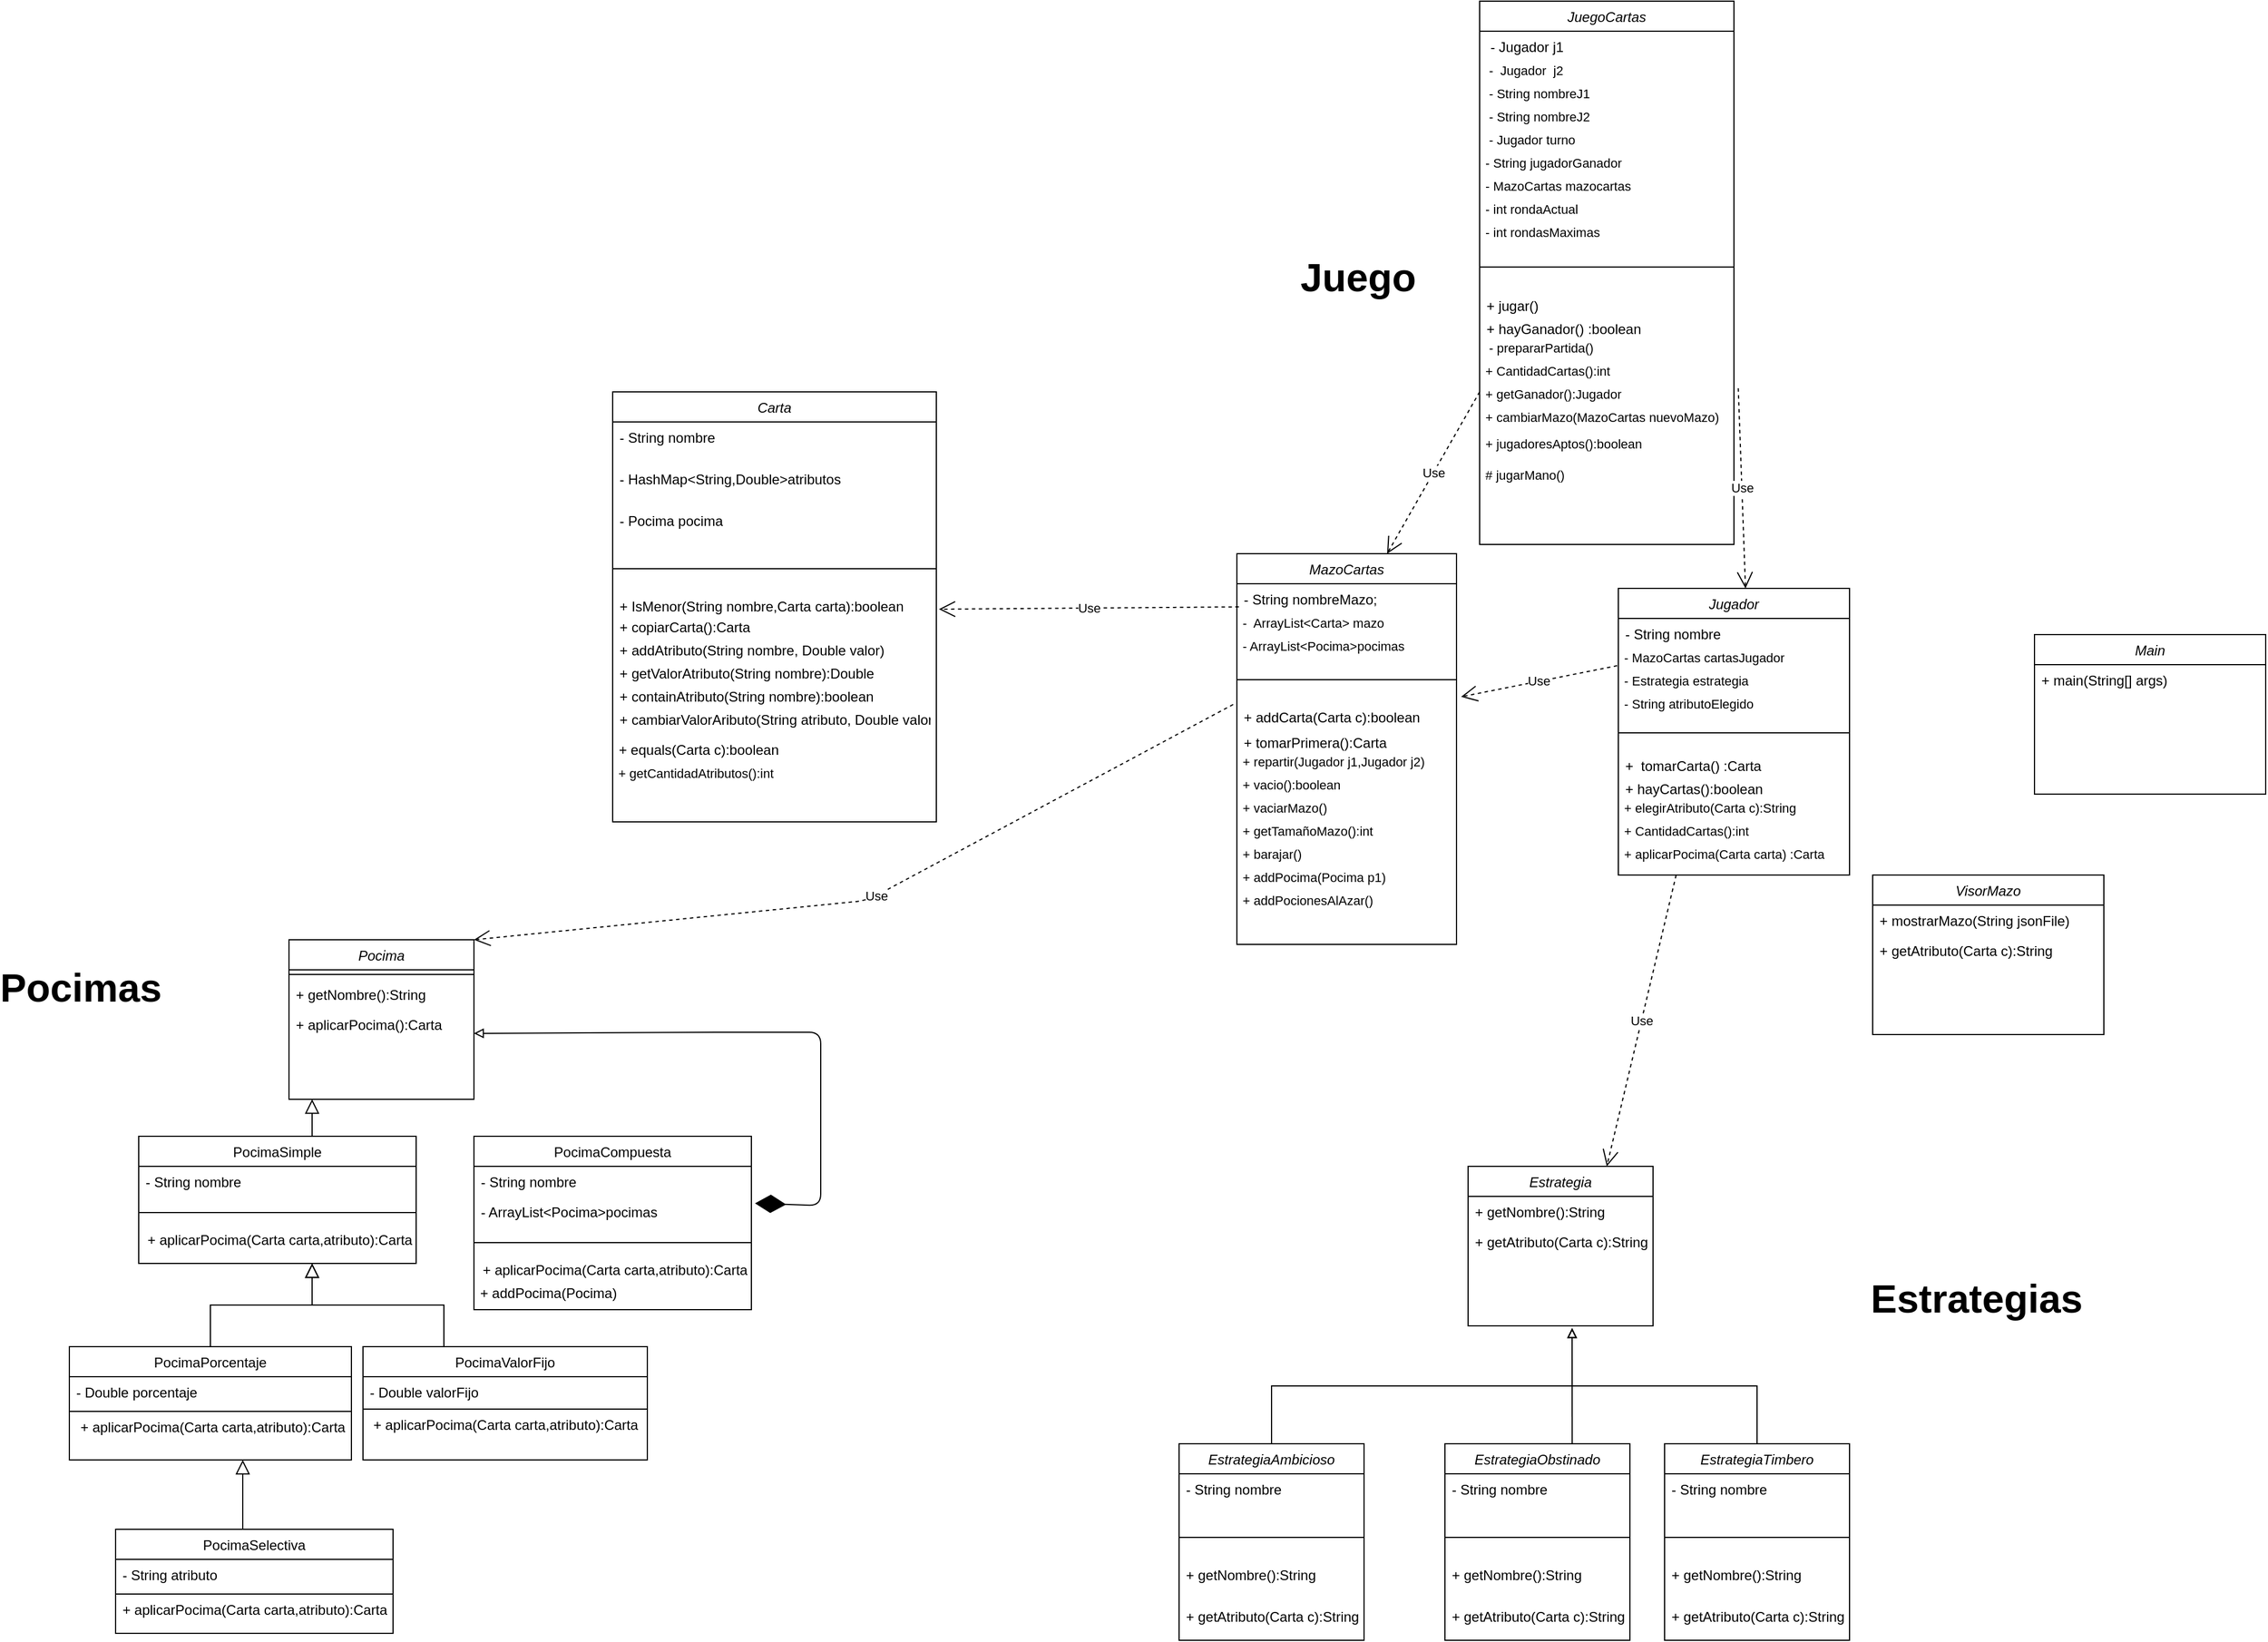 <mxfile version="13.8.8" type="google"><diagram id="C5RBs43oDa-KdzZeNtuy" name="Page-1"><mxGraphModel dx="997" dy="489" grid="1" gridSize="10" guides="1" tooltips="1" connect="1" arrows="1" fold="1" page="1" pageScale="1" pageWidth="2339" pageHeight="3300" math="0" shadow="0"><root><mxCell id="WIyWlLk6GJQsqaUBKTNV-0"/><mxCell id="WIyWlLk6GJQsqaUBKTNV-1" parent="WIyWlLk6GJQsqaUBKTNV-0"/><mxCell id="zkfFHV4jXpPFQw0GAbJ--0" value="Pocima" style="swimlane;fontStyle=2;align=center;verticalAlign=top;childLayout=stackLayout;horizontal=1;startSize=26;horizontalStack=0;resizeParent=1;resizeLast=0;collapsible=1;marginBottom=0;rounded=0;shadow=0;strokeWidth=1;" parent="WIyWlLk6GJQsqaUBKTNV-1" vertex="1"><mxGeometry x="270" y="1454" width="160" height="138" as="geometry"><mxRectangle x="230" y="140" width="160" height="26" as="alternateBounds"/></mxGeometry></mxCell><mxCell id="zkfFHV4jXpPFQw0GAbJ--4" value="" style="line;html=1;strokeWidth=1;align=left;verticalAlign=middle;spacingTop=-1;spacingLeft=3;spacingRight=3;rotatable=0;labelPosition=right;points=[];portConstraint=eastwest;" parent="zkfFHV4jXpPFQw0GAbJ--0" vertex="1"><mxGeometry y="26" width="160" height="8" as="geometry"/></mxCell><mxCell id="zkfFHV4jXpPFQw0GAbJ--1" value="+ getNombre():String" style="text;align=left;verticalAlign=top;spacingLeft=4;spacingRight=4;overflow=hidden;rotatable=0;points=[[0,0.5],[1,0.5]];portConstraint=eastwest;" parent="zkfFHV4jXpPFQw0GAbJ--0" vertex="1"><mxGeometry y="34" width="160" height="26" as="geometry"/></mxCell><mxCell id="zkfFHV4jXpPFQw0GAbJ--3" value="+ aplicarPocima():Carta" style="text;align=left;verticalAlign=top;spacingLeft=4;spacingRight=4;overflow=hidden;rotatable=0;points=[[0,0.5],[1,0.5]];portConstraint=eastwest;rounded=0;shadow=0;html=0;" parent="zkfFHV4jXpPFQw0GAbJ--0" vertex="1"><mxGeometry y="60" width="160" height="26" as="geometry"/></mxCell><mxCell id="zkfFHV4jXpPFQw0GAbJ--13" value="PocimaSimple" style="swimlane;fontStyle=0;align=center;verticalAlign=top;childLayout=stackLayout;horizontal=1;startSize=26;horizontalStack=0;resizeParent=1;resizeLast=0;collapsible=1;marginBottom=0;rounded=0;shadow=0;strokeWidth=1;" parent="WIyWlLk6GJQsqaUBKTNV-1" vertex="1"><mxGeometry x="140" y="1624" width="240" height="110" as="geometry"><mxRectangle x="340" y="380" width="170" height="26" as="alternateBounds"/></mxGeometry></mxCell><mxCell id="zkfFHV4jXpPFQw0GAbJ--14" value="- String nombre" style="text;align=left;verticalAlign=top;spacingLeft=4;spacingRight=4;overflow=hidden;rotatable=0;points=[[0,0.5],[1,0.5]];portConstraint=eastwest;" parent="zkfFHV4jXpPFQw0GAbJ--13" vertex="1"><mxGeometry y="26" width="240" height="26" as="geometry"/></mxCell><mxCell id="zkfFHV4jXpPFQw0GAbJ--15" value="" style="line;html=1;strokeWidth=1;align=left;verticalAlign=middle;spacingTop=-1;spacingLeft=3;spacingRight=3;rotatable=0;labelPosition=right;points=[];portConstraint=eastwest;" parent="zkfFHV4jXpPFQw0GAbJ--13" vertex="1"><mxGeometry y="52" width="240" height="28" as="geometry"/></mxCell><mxCell id="WwPkrK3BuzQ9i0u9uy2u-42" value="&amp;nbsp;+ aplicarPocima(Carta carta,atributo):Carta" style="text;html=1;align=center;verticalAlign=middle;resizable=0;points=[];autosize=1;rotation=0;" parent="zkfFHV4jXpPFQw0GAbJ--13" vertex="1"><mxGeometry y="80" width="240" height="20" as="geometry"/></mxCell><mxCell id="zkfFHV4jXpPFQw0GAbJ--16" value="" style="endArrow=block;endSize=10;endFill=0;shadow=0;strokeWidth=1;rounded=0;edgeStyle=elbowEdgeStyle;elbow=vertical;" parent="WIyWlLk6GJQsqaUBKTNV-1" source="zkfFHV4jXpPFQw0GAbJ--13" target="zkfFHV4jXpPFQw0GAbJ--0" edge="1"><mxGeometry width="160" relative="1" as="geometry"><mxPoint x="70" y="1797" as="sourcePoint"/><mxPoint x="170" y="1695" as="targetPoint"/><Array as="points"><mxPoint x="290" y="1604"/><mxPoint x="330" y="1644"/><mxPoint x="350" y="1624"/></Array></mxGeometry></mxCell><mxCell id="WwPkrK3BuzQ9i0u9uy2u-0" value="PocimaValorFijo" style="swimlane;fontStyle=0;align=center;verticalAlign=top;childLayout=stackLayout;horizontal=1;startSize=26;horizontalStack=0;resizeParent=1;resizeLast=0;collapsible=1;marginBottom=0;rounded=0;shadow=0;strokeWidth=1;" parent="WIyWlLk6GJQsqaUBKTNV-1" vertex="1"><mxGeometry x="334" y="1806" width="246" height="98" as="geometry"><mxRectangle x="340" y="380" width="170" height="26" as="alternateBounds"/></mxGeometry></mxCell><mxCell id="WwPkrK3BuzQ9i0u9uy2u-1" value="- Double valorFijo" style="text;align=left;verticalAlign=top;spacingLeft=4;spacingRight=4;overflow=hidden;rotatable=0;points=[[0,0.5],[1,0.5]];portConstraint=eastwest;" parent="WwPkrK3BuzQ9i0u9uy2u-0" vertex="1"><mxGeometry y="26" width="246" height="24" as="geometry"/></mxCell><mxCell id="WwPkrK3BuzQ9i0u9uy2u-2" value="" style="line;html=1;strokeWidth=1;align=left;verticalAlign=middle;spacingTop=-1;spacingLeft=3;spacingRight=3;rotatable=0;labelPosition=right;points=[];portConstraint=eastwest;" parent="WwPkrK3BuzQ9i0u9uy2u-0" vertex="1"><mxGeometry y="50" width="246" height="8" as="geometry"/></mxCell><mxCell id="WwPkrK3BuzQ9i0u9uy2u-41" value="+ aplicarPocima(Carta carta,atributo):Carta" style="text;html=1;align=center;verticalAlign=middle;resizable=0;points=[];autosize=1;rotation=0;" parent="WwPkrK3BuzQ9i0u9uy2u-0" vertex="1"><mxGeometry y="58" width="246" height="20" as="geometry"/></mxCell><mxCell id="WwPkrK3BuzQ9i0u9uy2u-4" value="PocimaPorcentaje" style="swimlane;fontStyle=0;align=center;verticalAlign=top;childLayout=stackLayout;horizontal=1;startSize=26;horizontalStack=0;resizeParent=1;resizeLast=0;collapsible=1;marginBottom=0;rounded=0;shadow=0;strokeWidth=1;" parent="WIyWlLk6GJQsqaUBKTNV-1" vertex="1"><mxGeometry x="80" y="1806" width="244" height="98" as="geometry"><mxRectangle x="340" y="380" width="170" height="26" as="alternateBounds"/></mxGeometry></mxCell><mxCell id="WwPkrK3BuzQ9i0u9uy2u-5" value="- Double porcentaje" style="text;align=left;verticalAlign=top;spacingLeft=4;spacingRight=4;overflow=hidden;rotatable=0;points=[[0,0.5],[1,0.5]];portConstraint=eastwest;" parent="WwPkrK3BuzQ9i0u9uy2u-4" vertex="1"><mxGeometry y="26" width="244" height="26" as="geometry"/></mxCell><mxCell id="WwPkrK3BuzQ9i0u9uy2u-6" value="" style="line;html=1;strokeWidth=1;align=left;verticalAlign=middle;spacingTop=-1;spacingLeft=3;spacingRight=3;rotatable=0;labelPosition=right;points=[];portConstraint=eastwest;" parent="WwPkrK3BuzQ9i0u9uy2u-4" vertex="1"><mxGeometry y="52" width="244" height="8" as="geometry"/></mxCell><mxCell id="WwPkrK3BuzQ9i0u9uy2u-40" value="&amp;nbsp;+ aplicarPocima(Carta carta,atributo):Carta" style="text;html=1;align=center;verticalAlign=middle;resizable=0;points=[];autosize=1;rotation=0;" parent="WwPkrK3BuzQ9i0u9uy2u-4" vertex="1"><mxGeometry y="60" width="244" height="20" as="geometry"/></mxCell><mxCell id="WwPkrK3BuzQ9i0u9uy2u-21" value="" style="endArrow=block;endSize=10;endFill=0;shadow=0;strokeWidth=1;rounded=0;edgeStyle=elbowEdgeStyle;elbow=vertical;" parent="WIyWlLk6GJQsqaUBKTNV-1" source="WwPkrK3BuzQ9i0u9uy2u-4" edge="1"><mxGeometry width="160" relative="1" as="geometry"><mxPoint x="170" y="1796" as="sourcePoint"/><mxPoint x="290" y="1734" as="targetPoint"/></mxGeometry></mxCell><mxCell id="WwPkrK3BuzQ9i0u9uy2u-22" value="" style="endArrow=block;endSize=10;endFill=0;shadow=0;strokeWidth=1;rounded=0;edgeStyle=elbowEdgeStyle;elbow=vertical;" parent="WIyWlLk6GJQsqaUBKTNV-1" edge="1"><mxGeometry width="160" relative="1" as="geometry"><mxPoint x="404" y="1806" as="sourcePoint"/><mxPoint x="290" y="1734" as="targetPoint"/></mxGeometry></mxCell><mxCell id="WwPkrK3BuzQ9i0u9uy2u-29" value="PocimaSelectiva" style="swimlane;fontStyle=0;align=center;verticalAlign=top;childLayout=stackLayout;horizontal=1;startSize=26;horizontalStack=0;resizeParent=1;resizeLast=0;collapsible=1;marginBottom=0;rounded=0;shadow=0;strokeWidth=1;" parent="WIyWlLk6GJQsqaUBKTNV-1" vertex="1"><mxGeometry x="120" y="1964" width="240" height="90" as="geometry"><mxRectangle x="340" y="380" width="170" height="26" as="alternateBounds"/></mxGeometry></mxCell><mxCell id="WwPkrK3BuzQ9i0u9uy2u-30" value="- String atributo" style="text;align=left;verticalAlign=top;spacingLeft=4;spacingRight=4;overflow=hidden;rotatable=0;points=[[0,0.5],[1,0.5]];portConstraint=eastwest;" parent="WwPkrK3BuzQ9i0u9uy2u-29" vertex="1"><mxGeometry y="26" width="240" height="26" as="geometry"/></mxCell><mxCell id="WwPkrK3BuzQ9i0u9uy2u-31" value="" style="line;html=1;strokeWidth=1;align=left;verticalAlign=middle;spacingTop=-1;spacingLeft=3;spacingRight=3;rotatable=0;labelPosition=right;points=[];portConstraint=eastwest;" parent="WwPkrK3BuzQ9i0u9uy2u-29" vertex="1"><mxGeometry y="52" width="240" height="8" as="geometry"/></mxCell><mxCell id="WwPkrK3BuzQ9i0u9uy2u-34" value="+ aplicarPocima(Carta carta,atributo):Carta" style="text;html=1;align=center;verticalAlign=middle;resizable=0;points=[];autosize=1;rotation=0;" parent="WwPkrK3BuzQ9i0u9uy2u-29" vertex="1"><mxGeometry y="60" width="240" height="20" as="geometry"/></mxCell><mxCell id="WwPkrK3BuzQ9i0u9uy2u-32" value="" style="endArrow=block;endSize=10;endFill=0;shadow=0;strokeWidth=1;rounded=0;edgeStyle=elbowEdgeStyle;elbow=vertical;" parent="WIyWlLk6GJQsqaUBKTNV-1" edge="1"><mxGeometry width="160" relative="1" as="geometry"><mxPoint x="230" y="1964" as="sourcePoint"/><mxPoint x="230" y="1904" as="targetPoint"/><Array as="points"><mxPoint x="230" y="1944"/><mxPoint x="221" y="1924"/><mxPoint x="370" y="1774"/><mxPoint x="410" y="1761"/></Array></mxGeometry></mxCell><mxCell id="WwPkrK3BuzQ9i0u9uy2u-43" value="PocimaCompuesta" style="swimlane;fontStyle=0;align=center;verticalAlign=top;childLayout=stackLayout;horizontal=1;startSize=26;horizontalStack=0;resizeParent=1;resizeLast=0;collapsible=1;marginBottom=0;rounded=0;shadow=0;strokeWidth=1;" parent="WIyWlLk6GJQsqaUBKTNV-1" vertex="1"><mxGeometry x="430" y="1624" width="240" height="150" as="geometry"><mxRectangle x="340" y="380" width="170" height="26" as="alternateBounds"/></mxGeometry></mxCell><mxCell id="WwPkrK3BuzQ9i0u9uy2u-44" value="- String nombre" style="text;align=left;verticalAlign=top;spacingLeft=4;spacingRight=4;overflow=hidden;rotatable=0;points=[[0,0.5],[1,0.5]];portConstraint=eastwest;" parent="WwPkrK3BuzQ9i0u9uy2u-43" vertex="1"><mxGeometry y="26" width="240" height="26" as="geometry"/></mxCell><mxCell id="WwPkrK3BuzQ9i0u9uy2u-47" value="- ArrayList&lt;Pocima&gt;pocimas" style="text;align=left;verticalAlign=top;spacingLeft=4;spacingRight=4;overflow=hidden;rotatable=0;points=[[0,0.5],[1,0.5]];portConstraint=eastwest;" parent="WwPkrK3BuzQ9i0u9uy2u-43" vertex="1"><mxGeometry y="52" width="240" height="26" as="geometry"/></mxCell><mxCell id="WwPkrK3BuzQ9i0u9uy2u-45" value="" style="line;html=1;strokeWidth=1;align=left;verticalAlign=middle;spacingTop=-1;spacingLeft=3;spacingRight=3;rotatable=0;labelPosition=right;points=[];portConstraint=eastwest;" parent="WwPkrK3BuzQ9i0u9uy2u-43" vertex="1"><mxGeometry y="78" width="240" height="28" as="geometry"/></mxCell><mxCell id="WwPkrK3BuzQ9i0u9uy2u-46" value="&amp;nbsp;+ aplicarPocima(Carta carta,atributo):Carta" style="text;html=1;align=center;verticalAlign=middle;resizable=0;points=[];autosize=1;rotation=0;" parent="WwPkrK3BuzQ9i0u9uy2u-43" vertex="1"><mxGeometry y="106" width="240" height="20" as="geometry"/></mxCell><mxCell id="WwPkrK3BuzQ9i0u9uy2u-48" value="&amp;nbsp;+ addPocima(Pocima)" style="text;html=1;align=left;verticalAlign=middle;resizable=0;points=[];autosize=1;rotation=0;" parent="WwPkrK3BuzQ9i0u9uy2u-43" vertex="1"><mxGeometry y="126" width="240" height="20" as="geometry"/></mxCell><mxCell id="WwPkrK3BuzQ9i0u9uy2u-52" value="" style="endArrow=diamondThin;endFill=1;endSize=24;html=1;entryX=1.013;entryY=0.231;entryDx=0;entryDy=0;entryPerimeter=0;exitX=1;exitY=0.808;exitDx=0;exitDy=0;exitPerimeter=0;startArrow=block;startFill=0;" parent="WIyWlLk6GJQsqaUBKTNV-1" source="zkfFHV4jXpPFQw0GAbJ--3" target="WwPkrK3BuzQ9i0u9uy2u-47" edge="1"><mxGeometry width="160" relative="1" as="geometry"><mxPoint x="480" y="1534" as="sourcePoint"/><mxPoint x="730" y="1724" as="targetPoint"/><Array as="points"><mxPoint x="650" y="1534"/><mxPoint x="730" y="1534"/><mxPoint x="730" y="1684"/></Array></mxGeometry></mxCell><mxCell id="WwPkrK3BuzQ9i0u9uy2u-54" value="Pocimas&#10;" style="text;align=center;fontStyle=1;verticalAlign=middle;spacingLeft=3;spacingRight=3;strokeColor=none;rotatable=0;points=[[0,0.5],[1,0.5]];portConstraint=eastwest;fontSize=34;" parent="WIyWlLk6GJQsqaUBKTNV-1" vertex="1"><mxGeometry x="50" y="1488" width="80" height="48" as="geometry"/></mxCell><mxCell id="WwPkrK3BuzQ9i0u9uy2u-55" value="Estrategia" style="swimlane;fontStyle=2;align=center;verticalAlign=top;childLayout=stackLayout;horizontal=1;startSize=26;horizontalStack=0;resizeParent=1;resizeLast=0;collapsible=1;marginBottom=0;rounded=0;shadow=0;strokeWidth=1;" parent="WIyWlLk6GJQsqaUBKTNV-1" vertex="1"><mxGeometry x="1290" y="1650" width="160" height="138" as="geometry"><mxRectangle x="230" y="140" width="160" height="26" as="alternateBounds"/></mxGeometry></mxCell><mxCell id="WwPkrK3BuzQ9i0u9uy2u-57" value="+ getNombre():String" style="text;align=left;verticalAlign=top;spacingLeft=4;spacingRight=4;overflow=hidden;rotatable=0;points=[[0,0.5],[1,0.5]];portConstraint=eastwest;" parent="WwPkrK3BuzQ9i0u9uy2u-55" vertex="1"><mxGeometry y="26" width="160" height="26" as="geometry"/></mxCell><mxCell id="WwPkrK3BuzQ9i0u9uy2u-58" value="+ getAtributo(Carta c):String" style="text;align=left;verticalAlign=top;spacingLeft=4;spacingRight=4;overflow=hidden;rotatable=0;points=[[0,0.5],[1,0.5]];portConstraint=eastwest;rounded=0;shadow=0;html=0;" parent="WwPkrK3BuzQ9i0u9uy2u-55" vertex="1"><mxGeometry y="52" width="160" height="26" as="geometry"/></mxCell><mxCell id="WwPkrK3BuzQ9i0u9uy2u-78" style="edgeStyle=none;rounded=0;orthogonalLoop=1;jettySize=auto;html=1;exitX=0.5;exitY=0;exitDx=0;exitDy=0;startArrow=none;startFill=0;endArrow=block;endFill=0;fontSize=34;" parent="WIyWlLk6GJQsqaUBKTNV-1" source="WwPkrK3BuzQ9i0u9uy2u-59" edge="1"><mxGeometry relative="1" as="geometry"><mxPoint x="1380.0" y="1790" as="targetPoint"/><Array as="points"><mxPoint x="1120" y="1840"/><mxPoint x="1380" y="1840"/></Array></mxGeometry></mxCell><mxCell id="WwPkrK3BuzQ9i0u9uy2u-59" value="EstrategiaAmbicioso" style="swimlane;fontStyle=2;align=center;verticalAlign=top;childLayout=stackLayout;horizontal=1;startSize=26;horizontalStack=0;resizeParent=1;resizeLast=0;collapsible=1;marginBottom=0;rounded=0;shadow=0;strokeWidth=1;" parent="WIyWlLk6GJQsqaUBKTNV-1" vertex="1"><mxGeometry x="1040" y="1890" width="160" height="170" as="geometry"><mxRectangle x="230" y="140" width="160" height="26" as="alternateBounds"/></mxGeometry></mxCell><mxCell id="WwPkrK3BuzQ9i0u9uy2u-65" value="- String nombre" style="text;align=left;verticalAlign=top;spacingLeft=4;spacingRight=4;overflow=hidden;rotatable=0;points=[[0,0.5],[1,0.5]];portConstraint=eastwest;" parent="WwPkrK3BuzQ9i0u9uy2u-59" vertex="1"><mxGeometry y="26" width="160" height="36" as="geometry"/></mxCell><mxCell id="WwPkrK3BuzQ9i0u9uy2u-60" value="" style="line;html=1;strokeWidth=1;align=left;verticalAlign=middle;spacingTop=-1;spacingLeft=3;spacingRight=3;rotatable=0;labelPosition=right;points=[];portConstraint=eastwest;" parent="WwPkrK3BuzQ9i0u9uy2u-59" vertex="1"><mxGeometry y="62" width="160" height="38" as="geometry"/></mxCell><mxCell id="WwPkrK3BuzQ9i0u9uy2u-61" value="+ getNombre():String" style="text;align=left;verticalAlign=top;spacingLeft=4;spacingRight=4;overflow=hidden;rotatable=0;points=[[0,0.5],[1,0.5]];portConstraint=eastwest;" parent="WwPkrK3BuzQ9i0u9uy2u-59" vertex="1"><mxGeometry y="100" width="160" height="36" as="geometry"/></mxCell><mxCell id="WwPkrK3BuzQ9i0u9uy2u-62" value="+ getAtributo(Carta c):String" style="text;align=left;verticalAlign=top;spacingLeft=4;spacingRight=4;overflow=hidden;rotatable=0;points=[[0,0.5],[1,0.5]];portConstraint=eastwest;rounded=0;shadow=0;html=0;" parent="WwPkrK3BuzQ9i0u9uy2u-59" vertex="1"><mxGeometry y="136" width="160" height="30" as="geometry"/></mxCell><mxCell id="WwPkrK3BuzQ9i0u9uy2u-79" style="edgeStyle=none;rounded=0;orthogonalLoop=1;jettySize=auto;html=1;startArrow=none;startFill=0;endArrow=block;endFill=0;fontSize=34;exitX=0.688;exitY=0.118;exitDx=0;exitDy=0;exitPerimeter=0;" parent="WIyWlLk6GJQsqaUBKTNV-1" source="WwPkrK3BuzQ9i0u9uy2u-66" edge="1"><mxGeometry relative="1" as="geometry"><mxPoint x="1380.0" y="1790" as="targetPoint"/><mxPoint x="1380" y="1880" as="sourcePoint"/></mxGeometry></mxCell><mxCell id="WwPkrK3BuzQ9i0u9uy2u-66" value="EstrategiaObstinado" style="swimlane;fontStyle=2;align=center;verticalAlign=top;childLayout=stackLayout;horizontal=1;startSize=26;horizontalStack=0;resizeParent=1;resizeLast=0;collapsible=1;marginBottom=0;rounded=0;shadow=0;strokeWidth=1;" parent="WIyWlLk6GJQsqaUBKTNV-1" vertex="1"><mxGeometry x="1270" y="1890" width="160" height="170" as="geometry"><mxRectangle x="230" y="140" width="160" height="26" as="alternateBounds"/></mxGeometry></mxCell><mxCell id="WwPkrK3BuzQ9i0u9uy2u-67" value="- String nombre" style="text;align=left;verticalAlign=top;spacingLeft=4;spacingRight=4;overflow=hidden;rotatable=0;points=[[0,0.5],[1,0.5]];portConstraint=eastwest;" parent="WwPkrK3BuzQ9i0u9uy2u-66" vertex="1"><mxGeometry y="26" width="160" height="36" as="geometry"/></mxCell><mxCell id="WwPkrK3BuzQ9i0u9uy2u-68" value="" style="line;html=1;strokeWidth=1;align=left;verticalAlign=middle;spacingTop=-1;spacingLeft=3;spacingRight=3;rotatable=0;labelPosition=right;points=[];portConstraint=eastwest;" parent="WwPkrK3BuzQ9i0u9uy2u-66" vertex="1"><mxGeometry y="62" width="160" height="38" as="geometry"/></mxCell><mxCell id="WwPkrK3BuzQ9i0u9uy2u-69" value="+ getNombre():String" style="text;align=left;verticalAlign=top;spacingLeft=4;spacingRight=4;overflow=hidden;rotatable=0;points=[[0,0.5],[1,0.5]];portConstraint=eastwest;" parent="WwPkrK3BuzQ9i0u9uy2u-66" vertex="1"><mxGeometry y="100" width="160" height="36" as="geometry"/></mxCell><mxCell id="WwPkrK3BuzQ9i0u9uy2u-70" value="+ getAtributo(Carta c):String" style="text;align=left;verticalAlign=top;spacingLeft=4;spacingRight=4;overflow=hidden;rotatable=0;points=[[0,0.5],[1,0.5]];portConstraint=eastwest;rounded=0;shadow=0;html=0;" parent="WwPkrK3BuzQ9i0u9uy2u-66" vertex="1"><mxGeometry y="136" width="160" height="30" as="geometry"/></mxCell><mxCell id="WwPkrK3BuzQ9i0u9uy2u-80" style="edgeStyle=none;rounded=0;orthogonalLoop=1;jettySize=auto;html=1;exitX=0.5;exitY=0;exitDx=0;exitDy=0;startArrow=none;startFill=0;endArrow=block;endFill=0;fontSize=34;" parent="WIyWlLk6GJQsqaUBKTNV-1" source="WwPkrK3BuzQ9i0u9uy2u-72" edge="1"><mxGeometry relative="1" as="geometry"><mxPoint x="1380" y="1790" as="targetPoint"/><Array as="points"><mxPoint x="1540" y="1840"/><mxPoint x="1380" y="1840"/></Array></mxGeometry></mxCell><mxCell id="WwPkrK3BuzQ9i0u9uy2u-72" value="EstrategiaTimbero" style="swimlane;fontStyle=2;align=center;verticalAlign=top;childLayout=stackLayout;horizontal=1;startSize=26;horizontalStack=0;resizeParent=1;resizeLast=0;collapsible=1;marginBottom=0;rounded=0;shadow=0;strokeWidth=1;" parent="WIyWlLk6GJQsqaUBKTNV-1" vertex="1"><mxGeometry x="1460" y="1890" width="160" height="170" as="geometry"><mxRectangle x="230" y="140" width="160" height="26" as="alternateBounds"/></mxGeometry></mxCell><mxCell id="WwPkrK3BuzQ9i0u9uy2u-73" value="- String nombre" style="text;align=left;verticalAlign=top;spacingLeft=4;spacingRight=4;overflow=hidden;rotatable=0;points=[[0,0.5],[1,0.5]];portConstraint=eastwest;" parent="WwPkrK3BuzQ9i0u9uy2u-72" vertex="1"><mxGeometry y="26" width="160" height="36" as="geometry"/></mxCell><mxCell id="WwPkrK3BuzQ9i0u9uy2u-74" value="" style="line;html=1;strokeWidth=1;align=left;verticalAlign=middle;spacingTop=-1;spacingLeft=3;spacingRight=3;rotatable=0;labelPosition=right;points=[];portConstraint=eastwest;" parent="WwPkrK3BuzQ9i0u9uy2u-72" vertex="1"><mxGeometry y="62" width="160" height="38" as="geometry"/></mxCell><mxCell id="WwPkrK3BuzQ9i0u9uy2u-75" value="+ getNombre():String" style="text;align=left;verticalAlign=top;spacingLeft=4;spacingRight=4;overflow=hidden;rotatable=0;points=[[0,0.5],[1,0.5]];portConstraint=eastwest;" parent="WwPkrK3BuzQ9i0u9uy2u-72" vertex="1"><mxGeometry y="100" width="160" height="36" as="geometry"/></mxCell><mxCell id="WwPkrK3BuzQ9i0u9uy2u-76" value="+ getAtributo(Carta c):String" style="text;align=left;verticalAlign=top;spacingLeft=4;spacingRight=4;overflow=hidden;rotatable=0;points=[[0,0.5],[1,0.5]];portConstraint=eastwest;rounded=0;shadow=0;html=0;" parent="WwPkrK3BuzQ9i0u9uy2u-72" vertex="1"><mxGeometry y="136" width="160" height="30" as="geometry"/></mxCell><mxCell id="WwPkrK3BuzQ9i0u9uy2u-82" value="Juego" style="text;align=center;fontStyle=1;verticalAlign=middle;spacingLeft=3;spacingRight=3;strokeColor=none;rotatable=0;points=[[0,0.5],[1,0.5]];portConstraint=eastwest;fontSize=34;" parent="WIyWlLk6GJQsqaUBKTNV-1" vertex="1"><mxGeometry x="1000" y="850" width="390" height="54" as="geometry"/></mxCell><mxCell id="WwPkrK3BuzQ9i0u9uy2u-130" value="Carta" style="swimlane;fontStyle=2;align=center;verticalAlign=top;childLayout=stackLayout;horizontal=1;startSize=26;horizontalStack=0;resizeParent=1;resizeLast=0;collapsible=1;marginBottom=0;rounded=0;shadow=0;strokeWidth=1;" parent="WIyWlLk6GJQsqaUBKTNV-1" vertex="1"><mxGeometry x="550" y="980" width="280" height="372" as="geometry"><mxRectangle x="230" y="140" width="160" height="26" as="alternateBounds"/></mxGeometry></mxCell><mxCell id="WwPkrK3BuzQ9i0u9uy2u-131" value="- String nombre" style="text;align=left;verticalAlign=top;spacingLeft=4;spacingRight=4;overflow=hidden;rotatable=0;points=[[0,0.5],[1,0.5]];portConstraint=eastwest;" parent="WwPkrK3BuzQ9i0u9uy2u-130" vertex="1"><mxGeometry y="26" width="280" height="36" as="geometry"/></mxCell><mxCell id="WwPkrK3BuzQ9i0u9uy2u-147" value="- HashMap&lt;String,Double&gt;atributos" style="text;align=left;verticalAlign=top;spacingLeft=4;spacingRight=4;overflow=hidden;rotatable=0;points=[[0,0.5],[1,0.5]];portConstraint=eastwest;" parent="WwPkrK3BuzQ9i0u9uy2u-130" vertex="1"><mxGeometry y="62" width="280" height="36" as="geometry"/></mxCell><mxCell id="WwPkrK3BuzQ9i0u9uy2u-148" value="- Pocima pocima" style="text;align=left;verticalAlign=top;spacingLeft=4;spacingRight=4;overflow=hidden;rotatable=0;points=[[0,0.5],[1,0.5]];portConstraint=eastwest;" parent="WwPkrK3BuzQ9i0u9uy2u-130" vertex="1"><mxGeometry y="98" width="280" height="36" as="geometry"/></mxCell><mxCell id="WwPkrK3BuzQ9i0u9uy2u-132" value="" style="line;html=1;strokeWidth=1;align=left;verticalAlign=middle;spacingTop=-1;spacingLeft=3;spacingRight=3;rotatable=0;labelPosition=right;points=[];portConstraint=eastwest;" parent="WwPkrK3BuzQ9i0u9uy2u-130" vertex="1"><mxGeometry y="134" width="280" height="38" as="geometry"/></mxCell><mxCell id="WwPkrK3BuzQ9i0u9uy2u-133" value="+ IsMenor(String nombre,Carta carta):boolean" style="text;align=left;verticalAlign=top;spacingLeft=4;spacingRight=4;overflow=hidden;rotatable=0;points=[[0,0.5],[1,0.5]];portConstraint=eastwest;" parent="WwPkrK3BuzQ9i0u9uy2u-130" vertex="1"><mxGeometry y="172" width="280" height="18" as="geometry"/></mxCell><mxCell id="WwPkrK3BuzQ9i0u9uy2u-149" value="+ copiarCarta():Carta" style="text;align=left;verticalAlign=top;spacingLeft=4;spacingRight=4;overflow=hidden;rotatable=0;points=[[0,0.5],[1,0.5]];portConstraint=eastwest;rounded=0;shadow=0;html=0;" parent="WwPkrK3BuzQ9i0u9uy2u-130" vertex="1"><mxGeometry y="190" width="280" height="20" as="geometry"/></mxCell><mxCell id="WwPkrK3BuzQ9i0u9uy2u-134" value="+ addAtributo(String nombre, Double valor)" style="text;align=left;verticalAlign=top;spacingLeft=4;spacingRight=4;overflow=hidden;rotatable=0;points=[[0,0.5],[1,0.5]];portConstraint=eastwest;rounded=0;shadow=0;html=0;" parent="WwPkrK3BuzQ9i0u9uy2u-130" vertex="1"><mxGeometry y="210" width="280" height="20" as="geometry"/></mxCell><mxCell id="WwPkrK3BuzQ9i0u9uy2u-150" value="+ getValorAtributo(String nombre):Double " style="text;align=left;verticalAlign=top;spacingLeft=4;spacingRight=4;overflow=hidden;rotatable=0;points=[[0,0.5],[1,0.5]];portConstraint=eastwest;rounded=0;shadow=0;html=0;" parent="WwPkrK3BuzQ9i0u9uy2u-130" vertex="1"><mxGeometry y="230" width="280" height="20" as="geometry"/></mxCell><mxCell id="WwPkrK3BuzQ9i0u9uy2u-151" value="+ containAtributo(String nombre):boolean " style="text;align=left;verticalAlign=top;spacingLeft=4;spacingRight=4;overflow=hidden;rotatable=0;points=[[0,0.5],[1,0.5]];portConstraint=eastwest;rounded=0;shadow=0;html=0;" parent="WwPkrK3BuzQ9i0u9uy2u-130" vertex="1"><mxGeometry y="250" width="280" height="20" as="geometry"/></mxCell><mxCell id="WwPkrK3BuzQ9i0u9uy2u-152" value="+ cambiarValorAributo(String atributo, Double valor)" style="text;align=left;verticalAlign=top;spacingLeft=4;spacingRight=4;overflow=hidden;rotatable=0;points=[[0,0.5],[1,0.5]];portConstraint=eastwest;rounded=0;shadow=0;html=0;" parent="WwPkrK3BuzQ9i0u9uy2u-130" vertex="1"><mxGeometry y="270" width="280" height="30" as="geometry"/></mxCell><mxCell id="WwPkrK3BuzQ9i0u9uy2u-153" value="&lt;span style=&quot;font-size: 12px&quot;&gt;&amp;nbsp;+ equals(Carta c):boolean&amp;nbsp;&lt;/span&gt;" style="text;html=1;align=left;verticalAlign=middle;resizable=0;points=[];autosize=1;fontSize=11;" parent="WwPkrK3BuzQ9i0u9uy2u-130" vertex="1"><mxGeometry y="300" width="280" height="20" as="geometry"/></mxCell><mxCell id="WwPkrK3BuzQ9i0u9uy2u-154" value="&amp;nbsp;+ getCantidadAtributos():int" style="text;html=1;align=left;verticalAlign=middle;resizable=0;points=[];autosize=1;fontSize=11;" parent="WwPkrK3BuzQ9i0u9uy2u-130" vertex="1"><mxGeometry y="320" width="280" height="20" as="geometry"/></mxCell><mxCell id="WwPkrK3BuzQ9i0u9uy2u-136" value="MazoCartas" style="swimlane;fontStyle=2;align=center;verticalAlign=top;childLayout=stackLayout;horizontal=1;startSize=26;horizontalStack=0;resizeParent=1;resizeLast=0;collapsible=1;marginBottom=0;rounded=0;shadow=0;strokeWidth=1;" parent="WIyWlLk6GJQsqaUBKTNV-1" vertex="1"><mxGeometry x="1090" y="1120" width="190" height="338" as="geometry"><mxRectangle x="230" y="140" width="160" height="26" as="alternateBounds"/></mxGeometry></mxCell><mxCell id="WwPkrK3BuzQ9i0u9uy2u-137" value="- String nombreMazo;" style="text;align=left;verticalAlign=top;spacingLeft=4;spacingRight=4;overflow=hidden;rotatable=0;points=[[0,0.5],[1,0.5]];portConstraint=eastwest;" parent="WwPkrK3BuzQ9i0u9uy2u-136" vertex="1"><mxGeometry y="26" width="190" height="24" as="geometry"/></mxCell><mxCell id="WwPkrK3BuzQ9i0u9uy2u-155" value="&amp;nbsp;-&amp;nbsp; ArrayList&amp;lt;Carta&amp;gt; mazo" style="text;html=1;align=left;verticalAlign=middle;resizable=0;points=[];autosize=1;fontSize=11;" parent="WwPkrK3BuzQ9i0u9uy2u-136" vertex="1"><mxGeometry y="50" width="190" height="20" as="geometry"/></mxCell><mxCell id="WwPkrK3BuzQ9i0u9uy2u-156" value="&amp;nbsp;- ArrayList&amp;lt;Pocima&amp;gt;pocimas" style="text;html=1;align=left;verticalAlign=middle;resizable=0;points=[];autosize=1;fontSize=11;" parent="WwPkrK3BuzQ9i0u9uy2u-136" vertex="1"><mxGeometry y="70" width="190" height="20" as="geometry"/></mxCell><mxCell id="WwPkrK3BuzQ9i0u9uy2u-138" value="" style="line;html=1;strokeWidth=1;align=left;verticalAlign=middle;spacingTop=-1;spacingLeft=3;spacingRight=3;rotatable=0;labelPosition=right;points=[];portConstraint=eastwest;" parent="WwPkrK3BuzQ9i0u9uy2u-136" vertex="1"><mxGeometry y="90" width="190" height="38" as="geometry"/></mxCell><mxCell id="WwPkrK3BuzQ9i0u9uy2u-139" value="+ addCarta(Carta c):boolean" style="text;align=left;verticalAlign=top;spacingLeft=4;spacingRight=4;overflow=hidden;rotatable=0;points=[[0,0.5],[1,0.5]];portConstraint=eastwest;" parent="WwPkrK3BuzQ9i0u9uy2u-136" vertex="1"><mxGeometry y="128" width="190" height="22" as="geometry"/></mxCell><mxCell id="WwPkrK3BuzQ9i0u9uy2u-140" value="+ tomarPrimera():Carta " style="text;align=left;verticalAlign=top;spacingLeft=4;spacingRight=4;overflow=hidden;rotatable=0;points=[[0,0.5],[1,0.5]];portConstraint=eastwest;rounded=0;shadow=0;html=0;" parent="WwPkrK3BuzQ9i0u9uy2u-136" vertex="1"><mxGeometry y="150" width="190" height="20" as="geometry"/></mxCell><mxCell id="WwPkrK3BuzQ9i0u9uy2u-157" value="&amp;nbsp;+ repartir(Jugador j1,Jugador j2)" style="text;html=1;align=left;verticalAlign=middle;resizable=0;points=[];autosize=1;fontSize=11;" parent="WwPkrK3BuzQ9i0u9uy2u-136" vertex="1"><mxGeometry y="170" width="190" height="20" as="geometry"/></mxCell><mxCell id="WwPkrK3BuzQ9i0u9uy2u-158" value="&amp;nbsp;+ vacio():boolean&amp;nbsp;" style="text;html=1;align=left;verticalAlign=middle;resizable=0;points=[];autosize=1;fontSize=11;" parent="WwPkrK3BuzQ9i0u9uy2u-136" vertex="1"><mxGeometry y="190" width="190" height="20" as="geometry"/></mxCell><mxCell id="WwPkrK3BuzQ9i0u9uy2u-159" value="&amp;nbsp;+ vaciarMazo()" style="text;html=1;align=left;verticalAlign=middle;resizable=0;points=[];autosize=1;fontSize=11;" parent="WwPkrK3BuzQ9i0u9uy2u-136" vertex="1"><mxGeometry y="210" width="190" height="20" as="geometry"/></mxCell><mxCell id="WwPkrK3BuzQ9i0u9uy2u-161" value="&amp;nbsp;+ getTamañoMazo():int" style="text;html=1;align=left;verticalAlign=middle;resizable=0;points=[];autosize=1;fontSize=11;" parent="WwPkrK3BuzQ9i0u9uy2u-136" vertex="1"><mxGeometry y="230" width="190" height="20" as="geometry"/></mxCell><mxCell id="WwPkrK3BuzQ9i0u9uy2u-162" value="&amp;nbsp;+ barajar()" style="text;html=1;align=left;verticalAlign=middle;resizable=0;points=[];autosize=1;fontSize=11;" parent="WwPkrK3BuzQ9i0u9uy2u-136" vertex="1"><mxGeometry y="250" width="190" height="20" as="geometry"/></mxCell><mxCell id="WwPkrK3BuzQ9i0u9uy2u-163" value="&amp;nbsp;+ addPocima(Pocima p1)" style="text;html=1;align=left;verticalAlign=middle;resizable=0;points=[];autosize=1;fontSize=11;" parent="WwPkrK3BuzQ9i0u9uy2u-136" vertex="1"><mxGeometry y="270" width="190" height="20" as="geometry"/></mxCell><mxCell id="WwPkrK3BuzQ9i0u9uy2u-164" value="&amp;nbsp;+ addPocionesAlAzar()" style="text;html=1;align=left;verticalAlign=middle;resizable=0;points=[];autosize=1;fontSize=11;" parent="WwPkrK3BuzQ9i0u9uy2u-136" vertex="1"><mxGeometry y="290" width="190" height="20" as="geometry"/></mxCell><mxCell id="WwPkrK3BuzQ9i0u9uy2u-142" value="Jugador" style="swimlane;fontStyle=2;align=center;verticalAlign=top;childLayout=stackLayout;horizontal=1;startSize=26;horizontalStack=0;resizeParent=1;resizeLast=0;collapsible=1;marginBottom=0;rounded=0;shadow=0;strokeWidth=1;" parent="WIyWlLk6GJQsqaUBKTNV-1" vertex="1"><mxGeometry x="1420" y="1150" width="200" height="248" as="geometry"><mxRectangle x="230" y="140" width="160" height="26" as="alternateBounds"/></mxGeometry></mxCell><mxCell id="WwPkrK3BuzQ9i0u9uy2u-143" value="- String nombre" style="text;align=left;verticalAlign=top;spacingLeft=4;spacingRight=4;overflow=hidden;rotatable=0;points=[[0,0.5],[1,0.5]];portConstraint=eastwest;" parent="WwPkrK3BuzQ9i0u9uy2u-142" vertex="1"><mxGeometry y="26" width="200" height="24" as="geometry"/></mxCell><mxCell id="WwPkrK3BuzQ9i0u9uy2u-165" value="&amp;nbsp;- MazoCartas cartasJugador" style="text;html=1;align=left;verticalAlign=middle;resizable=0;points=[];autosize=1;fontSize=11;" parent="WwPkrK3BuzQ9i0u9uy2u-142" vertex="1"><mxGeometry y="50" width="200" height="20" as="geometry"/></mxCell><mxCell id="WwPkrK3BuzQ9i0u9uy2u-166" value="&amp;nbsp;- Estrategia estrategia" style="text;html=1;align=left;verticalAlign=middle;resizable=0;points=[];autosize=1;fontSize=11;" parent="WwPkrK3BuzQ9i0u9uy2u-142" vertex="1"><mxGeometry y="70" width="200" height="20" as="geometry"/></mxCell><mxCell id="WwPkrK3BuzQ9i0u9uy2u-167" value="&amp;nbsp;- String atributoElegido" style="text;html=1;align=left;verticalAlign=middle;resizable=0;points=[];autosize=1;fontSize=11;" parent="WwPkrK3BuzQ9i0u9uy2u-142" vertex="1"><mxGeometry y="90" width="200" height="20" as="geometry"/></mxCell><mxCell id="WwPkrK3BuzQ9i0u9uy2u-144" value="" style="line;html=1;strokeWidth=1;align=left;verticalAlign=middle;spacingTop=-1;spacingLeft=3;spacingRight=3;rotatable=0;labelPosition=right;points=[];portConstraint=eastwest;" parent="WwPkrK3BuzQ9i0u9uy2u-142" vertex="1"><mxGeometry y="110" width="200" height="30" as="geometry"/></mxCell><mxCell id="WwPkrK3BuzQ9i0u9uy2u-145" value="+  tomarCarta() :Carta" style="text;align=left;verticalAlign=top;spacingLeft=4;spacingRight=4;overflow=hidden;rotatable=0;points=[[0,0.5],[1,0.5]];portConstraint=eastwest;" parent="WwPkrK3BuzQ9i0u9uy2u-142" vertex="1"><mxGeometry y="140" width="200" height="20" as="geometry"/></mxCell><mxCell id="WwPkrK3BuzQ9i0u9uy2u-146" value="+ hayCartas():boolean " style="text;align=left;verticalAlign=top;spacingLeft=4;spacingRight=4;overflow=hidden;rotatable=0;points=[[0,0.5],[1,0.5]];portConstraint=eastwest;rounded=0;shadow=0;html=0;" parent="WwPkrK3BuzQ9i0u9uy2u-142" vertex="1"><mxGeometry y="160" width="200" height="20" as="geometry"/></mxCell><mxCell id="WwPkrK3BuzQ9i0u9uy2u-168" value="&amp;nbsp;+ elegirAtributo(Carta c):String" style="text;html=1;align=left;verticalAlign=middle;resizable=0;points=[];autosize=1;fontSize=11;" parent="WwPkrK3BuzQ9i0u9uy2u-142" vertex="1"><mxGeometry y="180" width="200" height="20" as="geometry"/></mxCell><mxCell id="WwPkrK3BuzQ9i0u9uy2u-169" value="&amp;nbsp;+ CantidadCartas():int" style="text;html=1;align=left;verticalAlign=middle;resizable=0;points=[];autosize=1;fontSize=11;" parent="WwPkrK3BuzQ9i0u9uy2u-142" vertex="1"><mxGeometry y="200" width="200" height="20" as="geometry"/></mxCell><mxCell id="WwPkrK3BuzQ9i0u9uy2u-170" value="&amp;nbsp;+ aplicarPocima(Carta carta) :Carta" style="text;html=1;align=left;verticalAlign=middle;resizable=0;points=[];autosize=1;fontSize=11;" parent="WwPkrK3BuzQ9i0u9uy2u-142" vertex="1"><mxGeometry y="220" width="200" height="20" as="geometry"/></mxCell><mxCell id="WwPkrK3BuzQ9i0u9uy2u-172" value="JuegoCartas" style="swimlane;fontStyle=2;align=center;verticalAlign=top;childLayout=stackLayout;horizontal=1;startSize=26;horizontalStack=0;resizeParent=1;resizeLast=0;collapsible=1;marginBottom=0;rounded=0;shadow=0;strokeWidth=1;" parent="WIyWlLk6GJQsqaUBKTNV-1" vertex="1"><mxGeometry x="1300" y="642" width="220" height="470" as="geometry"><mxRectangle x="230" y="140" width="160" height="26" as="alternateBounds"/></mxGeometry></mxCell><mxCell id="WwPkrK3BuzQ9i0u9uy2u-173" value=" - Jugador j1" style="text;align=left;verticalAlign=top;spacingLeft=4;spacingRight=4;overflow=hidden;rotatable=0;points=[[0,0.5],[1,0.5]];portConstraint=eastwest;" parent="WwPkrK3BuzQ9i0u9uy2u-172" vertex="1"><mxGeometry y="26" width="220" height="24" as="geometry"/></mxCell><mxCell id="WwPkrK3BuzQ9i0u9uy2u-174" value="&amp;nbsp; -&amp;nbsp; Jugador&amp;nbsp; j2" style="text;html=1;align=left;verticalAlign=middle;resizable=0;points=[];autosize=1;fontSize=11;" parent="WwPkrK3BuzQ9i0u9uy2u-172" vertex="1"><mxGeometry y="50" width="220" height="20" as="geometry"/></mxCell><mxCell id="WwPkrK3BuzQ9i0u9uy2u-175" value="&amp;nbsp; - String nombreJ1" style="text;html=1;align=left;verticalAlign=middle;resizable=0;points=[];autosize=1;fontSize=11;" parent="WwPkrK3BuzQ9i0u9uy2u-172" vertex="1"><mxGeometry y="70" width="220" height="20" as="geometry"/></mxCell><mxCell id="WwPkrK3BuzQ9i0u9uy2u-176" value="&amp;nbsp; - String nombreJ2" style="text;html=1;align=left;verticalAlign=middle;resizable=0;points=[];autosize=1;fontSize=11;" parent="WwPkrK3BuzQ9i0u9uy2u-172" vertex="1"><mxGeometry y="90" width="220" height="20" as="geometry"/></mxCell><mxCell id="WwPkrK3BuzQ9i0u9uy2u-183" value="&amp;nbsp; - Jugador turno" style="text;html=1;align=left;verticalAlign=middle;resizable=0;points=[];autosize=1;fontSize=11;" parent="WwPkrK3BuzQ9i0u9uy2u-172" vertex="1"><mxGeometry y="110" width="220" height="20" as="geometry"/></mxCell><mxCell id="WwPkrK3BuzQ9i0u9uy2u-184" value="&amp;nbsp;- String jugadorGanador" style="text;html=1;align=left;verticalAlign=middle;resizable=0;points=[];autosize=1;fontSize=11;" parent="WwPkrK3BuzQ9i0u9uy2u-172" vertex="1"><mxGeometry y="130" width="220" height="20" as="geometry"/></mxCell><mxCell id="WwPkrK3BuzQ9i0u9uy2u-185" value="&amp;nbsp;- MazoCartas mazocartas" style="text;html=1;align=left;verticalAlign=middle;resizable=0;points=[];autosize=1;fontSize=11;" parent="WwPkrK3BuzQ9i0u9uy2u-172" vertex="1"><mxGeometry y="150" width="220" height="20" as="geometry"/></mxCell><mxCell id="WwPkrK3BuzQ9i0u9uy2u-186" value="&amp;nbsp;- int&amp;nbsp;rondaActual" style="text;html=1;align=left;verticalAlign=middle;resizable=0;points=[];autosize=1;fontSize=11;" parent="WwPkrK3BuzQ9i0u9uy2u-172" vertex="1"><mxGeometry y="170" width="220" height="20" as="geometry"/></mxCell><mxCell id="WwPkrK3BuzQ9i0u9uy2u-187" value="&amp;nbsp;- int&amp;nbsp;rondasMaximas" style="text;html=1;align=left;verticalAlign=middle;resizable=0;points=[];autosize=1;fontSize=11;" parent="WwPkrK3BuzQ9i0u9uy2u-172" vertex="1"><mxGeometry y="190" width="220" height="20" as="geometry"/></mxCell><mxCell id="WwPkrK3BuzQ9i0u9uy2u-177" value="" style="line;html=1;strokeWidth=1;align=left;verticalAlign=middle;spacingTop=-1;spacingLeft=3;spacingRight=3;rotatable=0;labelPosition=right;points=[];portConstraint=eastwest;" parent="WwPkrK3BuzQ9i0u9uy2u-172" vertex="1"><mxGeometry y="210" width="220" height="40" as="geometry"/></mxCell><mxCell id="WwPkrK3BuzQ9i0u9uy2u-178" value="+ jugar()" style="text;align=left;verticalAlign=top;spacingLeft=4;spacingRight=4;overflow=hidden;rotatable=0;points=[[0,0.5],[1,0.5]];portConstraint=eastwest;" parent="WwPkrK3BuzQ9i0u9uy2u-172" vertex="1"><mxGeometry y="250" width="220" height="20" as="geometry"/></mxCell><mxCell id="WwPkrK3BuzQ9i0u9uy2u-179" value="+ hayGanador() :boolean " style="text;align=left;verticalAlign=top;spacingLeft=4;spacingRight=4;overflow=hidden;rotatable=0;points=[[0,0.5],[1,0.5]];portConstraint=eastwest;rounded=0;shadow=0;html=0;" parent="WwPkrK3BuzQ9i0u9uy2u-172" vertex="1"><mxGeometry y="270" width="220" height="20" as="geometry"/></mxCell><mxCell id="WwPkrK3BuzQ9i0u9uy2u-180" value="&amp;nbsp; - prepararPartida()" style="text;html=1;align=left;verticalAlign=middle;resizable=0;points=[];autosize=1;fontSize=11;" parent="WwPkrK3BuzQ9i0u9uy2u-172" vertex="1"><mxGeometry y="290" width="220" height="20" as="geometry"/></mxCell><mxCell id="WwPkrK3BuzQ9i0u9uy2u-181" value="&amp;nbsp;+ CantidadCartas():int" style="text;html=1;align=left;verticalAlign=middle;resizable=0;points=[];autosize=1;fontSize=11;" parent="WwPkrK3BuzQ9i0u9uy2u-172" vertex="1"><mxGeometry y="310" width="220" height="20" as="geometry"/></mxCell><mxCell id="WwPkrK3BuzQ9i0u9uy2u-188" value="&amp;nbsp;+ getGanador():&lt;span style=&quot;text-align: center&quot;&gt;Jugador&amp;nbsp;&lt;/span&gt;" style="text;html=1;align=left;verticalAlign=middle;resizable=0;points=[];autosize=1;fontSize=11;" parent="WwPkrK3BuzQ9i0u9uy2u-172" vertex="1"><mxGeometry y="330" width="220" height="20" as="geometry"/></mxCell><mxCell id="WwPkrK3BuzQ9i0u9uy2u-190" value="&amp;nbsp;+ cambiarMazo(MazoCartas nuevoMazo)" style="text;html=1;align=left;verticalAlign=middle;resizable=0;points=[];autosize=1;fontSize=11;" parent="WwPkrK3BuzQ9i0u9uy2u-172" vertex="1"><mxGeometry y="350" width="220" height="20" as="geometry"/></mxCell><mxCell id="WwPkrK3BuzQ9i0u9uy2u-191" value="&amp;nbsp;+ jugadoresAptos():boolean" style="text;whiteSpace=wrap;html=1;fontSize=11;" parent="WwPkrK3BuzQ9i0u9uy2u-172" vertex="1"><mxGeometry y="370" width="220" height="30" as="geometry"/></mxCell><mxCell id="WwPkrK3BuzQ9i0u9uy2u-192" value="&amp;nbsp;# jugarMano()" style="text;html=1;align=left;verticalAlign=middle;resizable=0;points=[];autosize=1;fontSize=11;" parent="WwPkrK3BuzQ9i0u9uy2u-172" vertex="1"><mxGeometry y="400" width="220" height="20" as="geometry"/></mxCell><mxCell id="a58qPQJQJjfcCmJiD3aw-1" value="Use" style="endArrow=open;endSize=12;dashed=1;html=1;entryX=1;entryY=0;entryDx=0;entryDy=0;exitX=-0.017;exitY=0.112;exitDx=0;exitDy=0;exitPerimeter=0;" edge="1" parent="WIyWlLk6GJQsqaUBKTNV-1" source="WwPkrK3BuzQ9i0u9uy2u-139" target="zkfFHV4jXpPFQw0GAbJ--0"><mxGeometry width="160" relative="1" as="geometry"><mxPoint x="1200" y="1420" as="sourcePoint"/><mxPoint x="630" y="1420" as="targetPoint"/><Array as="points"><mxPoint x="770" y="1420"/></Array></mxGeometry></mxCell><mxCell id="a58qPQJQJjfcCmJiD3aw-2" value="Use" style="endArrow=open;endSize=12;dashed=1;html=1;exitX=0.009;exitY=-0.199;exitDx=0;exitDy=0;exitPerimeter=0;entryX=1.008;entryY=-0.099;entryDx=0;entryDy=0;entryPerimeter=0;" edge="1" parent="WIyWlLk6GJQsqaUBKTNV-1" source="WwPkrK3BuzQ9i0u9uy2u-155" target="WwPkrK3BuzQ9i0u9uy2u-149"><mxGeometry width="160" relative="1" as="geometry"><mxPoint x="830" y="1180" as="sourcePoint"/><mxPoint x="1080" y="1180" as="targetPoint"/></mxGeometry></mxCell><mxCell id="a58qPQJQJjfcCmJiD3aw-3" value="Use" style="endArrow=open;endSize=12;dashed=1;html=1;entryX=1.021;entryY=-0.191;entryDx=0;entryDy=0;entryPerimeter=0;exitX=-0.005;exitY=-0.155;exitDx=0;exitDy=0;exitPerimeter=0;" edge="1" parent="WIyWlLk6GJQsqaUBKTNV-1" source="WwPkrK3BuzQ9i0u9uy2u-166" target="WwPkrK3BuzQ9i0u9uy2u-139"><mxGeometry width="160" relative="1" as="geometry"><mxPoint x="1370" y="1192" as="sourcePoint"/><mxPoint x="1120" y="1210" as="targetPoint"/><Array as="points"/></mxGeometry></mxCell><mxCell id="WwPkrK3BuzQ9i0u9uy2u-193" value="VisorMazo" style="swimlane;fontStyle=2;align=center;verticalAlign=top;childLayout=stackLayout;horizontal=1;startSize=26;horizontalStack=0;resizeParent=1;resizeLast=0;collapsible=1;marginBottom=0;rounded=0;shadow=0;strokeWidth=1;" parent="WIyWlLk6GJQsqaUBKTNV-1" vertex="1"><mxGeometry x="1640" y="1398" width="200" height="138" as="geometry"><mxRectangle x="230" y="140" width="160" height="26" as="alternateBounds"/></mxGeometry></mxCell><mxCell id="WwPkrK3BuzQ9i0u9uy2u-194" value="+ mostrarMazo(String jsonFile)" style="text;align=left;verticalAlign=top;spacingLeft=4;spacingRight=4;overflow=hidden;rotatable=0;points=[[0,0.5],[1,0.5]];portConstraint=eastwest;" parent="WwPkrK3BuzQ9i0u9uy2u-193" vertex="1"><mxGeometry y="26" width="200" height="26" as="geometry"/></mxCell><mxCell id="WwPkrK3BuzQ9i0u9uy2u-195" value="+ getAtributo(Carta c):String" style="text;align=left;verticalAlign=top;spacingLeft=4;spacingRight=4;overflow=hidden;rotatable=0;points=[[0,0.5],[1,0.5]];portConstraint=eastwest;rounded=0;shadow=0;html=0;" parent="WwPkrK3BuzQ9i0u9uy2u-193" vertex="1"><mxGeometry y="52" width="200" height="26" as="geometry"/></mxCell><mxCell id="a58qPQJQJjfcCmJiD3aw-8" value="Use" style="endArrow=open;endSize=12;dashed=1;html=1;entryX=0.684;entryY=0;entryDx=0;entryDy=0;entryPerimeter=0;exitX=-0.005;exitY=-0.155;exitDx=0;exitDy=0;exitPerimeter=0;" edge="1" parent="WIyWlLk6GJQsqaUBKTNV-1" target="WwPkrK3BuzQ9i0u9uy2u-136"><mxGeometry width="160" relative="1" as="geometry"><mxPoint x="1300" y="980.0" as="sourcePoint"/><mxPoint x="1164.99" y="1006.898" as="targetPoint"/><Array as="points"/></mxGeometry></mxCell><mxCell id="a58qPQJQJjfcCmJiD3aw-9" value="Use" style="endArrow=open;endSize=12;dashed=1;html=1;entryX=0.684;entryY=0;entryDx=0;entryDy=0;entryPerimeter=0;exitX=1.017;exitY=0.245;exitDx=0;exitDy=0;exitPerimeter=0;" edge="1" parent="WIyWlLk6GJQsqaUBKTNV-1" source="WwPkrK3BuzQ9i0u9uy2u-188"><mxGeometry width="160" relative="1" as="geometry"><mxPoint x="1610.04" y="1010" as="sourcePoint"/><mxPoint x="1530" y="1150" as="targetPoint"/><Array as="points"/></mxGeometry></mxCell><mxCell id="a58qPQJQJjfcCmJiD3aw-11" value="Use" style="endArrow=open;endSize=12;dashed=1;html=1;exitX=0.25;exitY=1;exitDx=0;exitDy=0;entryX=0.75;entryY=0;entryDx=0;entryDy=0;" edge="1" parent="WIyWlLk6GJQsqaUBKTNV-1" source="WwPkrK3BuzQ9i0u9uy2u-142" target="WwPkrK3BuzQ9i0u9uy2u-55"><mxGeometry width="160" relative="1" as="geometry"><mxPoint x="1200" y="1450" as="sourcePoint"/><mxPoint x="1360" y="1800" as="targetPoint"/></mxGeometry></mxCell><mxCell id="a58qPQJQJjfcCmJiD3aw-12" value="Estrategias&#10;" style="text;align=center;fontStyle=1;verticalAlign=middle;spacingLeft=3;spacingRight=3;strokeColor=none;rotatable=0;points=[[0,0.5],[1,0.5]];portConstraint=eastwest;fontSize=34;" vertex="1" parent="WIyWlLk6GJQsqaUBKTNV-1"><mxGeometry x="1690" y="1756" width="80" height="50" as="geometry"/></mxCell><mxCell id="a58qPQJQJjfcCmJiD3aw-14" value="Main" style="swimlane;fontStyle=2;align=center;verticalAlign=top;childLayout=stackLayout;horizontal=1;startSize=26;horizontalStack=0;resizeParent=1;resizeLast=0;collapsible=1;marginBottom=0;rounded=0;shadow=0;strokeWidth=1;" vertex="1" parent="WIyWlLk6GJQsqaUBKTNV-1"><mxGeometry x="1780" y="1190" width="200" height="138" as="geometry"><mxRectangle x="230" y="140" width="160" height="26" as="alternateBounds"/></mxGeometry></mxCell><mxCell id="a58qPQJQJjfcCmJiD3aw-15" value="+ main(String[] args)" style="text;align=left;verticalAlign=top;spacingLeft=4;spacingRight=4;overflow=hidden;rotatable=0;points=[[0,0.5],[1,0.5]];portConstraint=eastwest;" vertex="1" parent="a58qPQJQJjfcCmJiD3aw-14"><mxGeometry y="26" width="200" height="26" as="geometry"/></mxCell></root></mxGraphModel></diagram></mxfile>